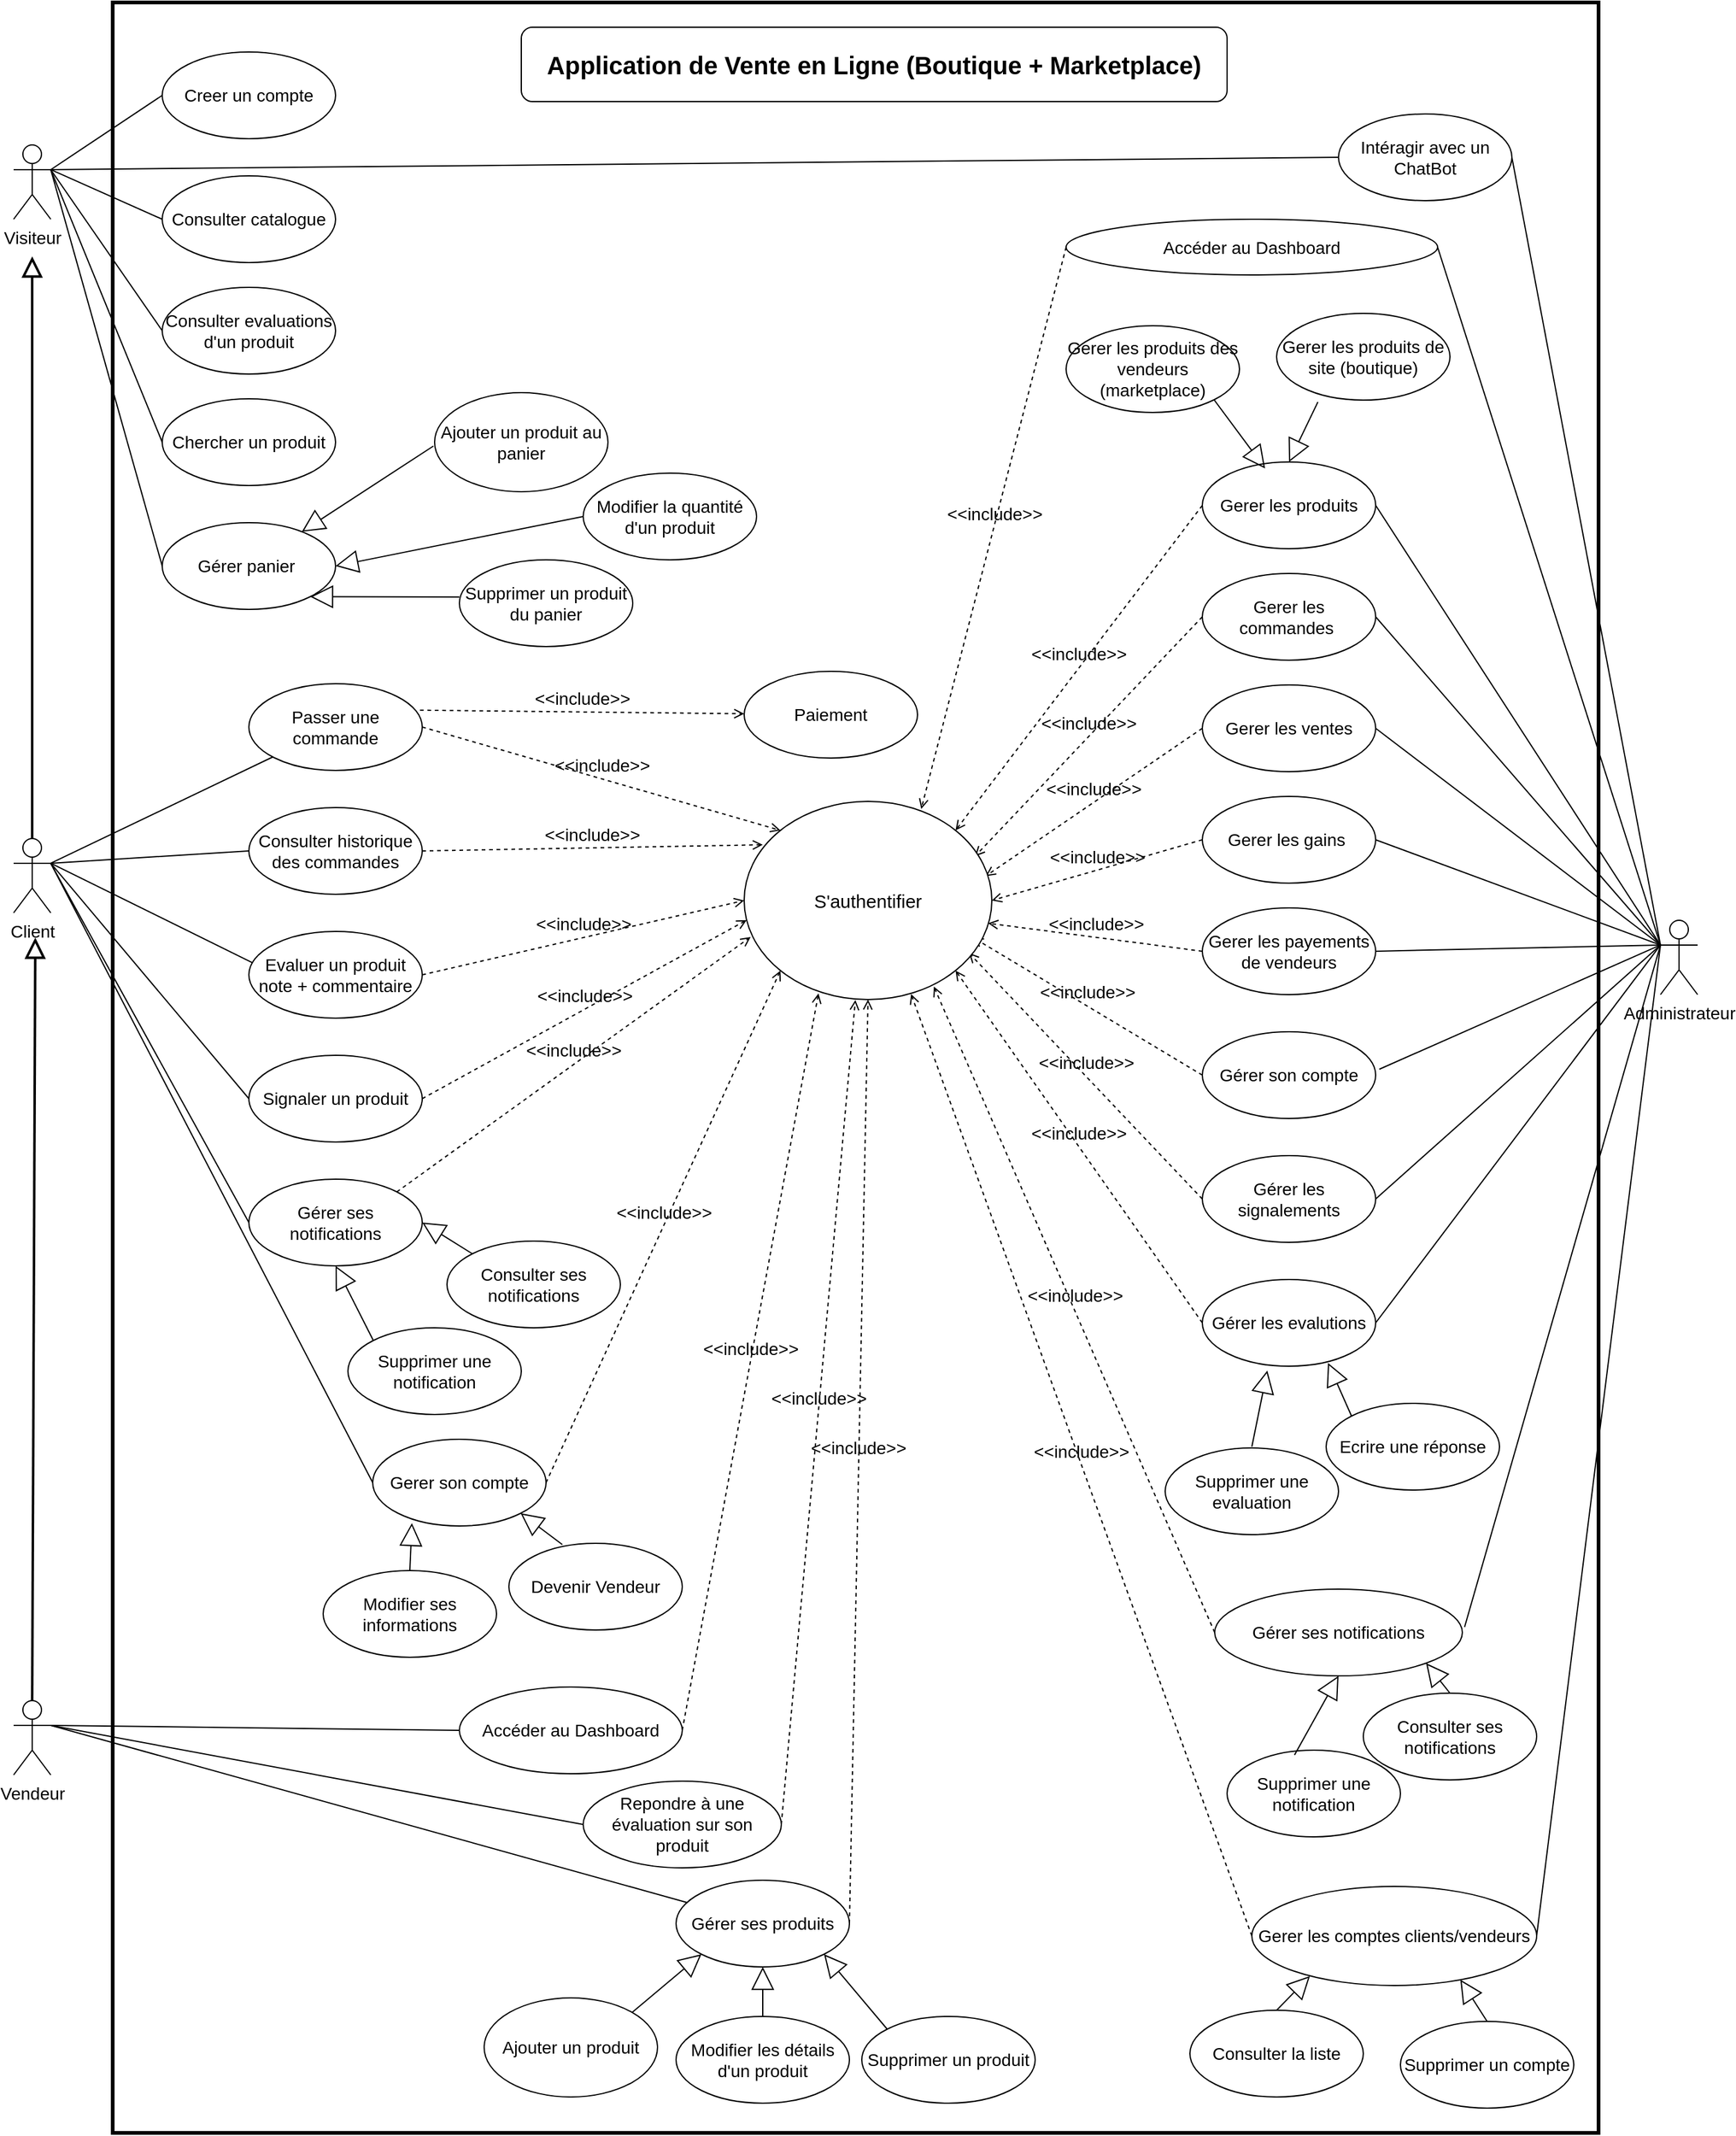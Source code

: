 <mxfile version="26.2.14">
  <diagram name="Page-1" id="cEFa6HPaq97Czlrdma2W">
    <mxGraphModel grid="1" page="1" gridSize="10" guides="1" tooltips="1" connect="1" arrows="1" fold="1" pageScale="1" pageWidth="850" pageHeight="1100" math="0" shadow="0">
      <root>
        <mxCell id="0" />
        <mxCell id="1" parent="0" />
        <mxCell id="rk_WzfvCiotsQVn1PedO-132" value="" style="rounded=0;whiteSpace=wrap;html=1;labelBackgroundColor=none;fillColor=none;strokeWidth=3;fontSize=14;" vertex="1" parent="1">
          <mxGeometry x="200" y="-2160" width="1200" height="1720" as="geometry" />
        </mxCell>
        <mxCell id="rk_WzfvCiotsQVn1PedO-1" value="Visiteur" style="shape=umlActor;verticalLabelPosition=bottom;verticalAlign=top;html=1;outlineConnect=0;fontSize=14;" vertex="1" parent="1">
          <mxGeometry x="120" y="-2045" width="30" height="60" as="geometry" />
        </mxCell>
        <mxCell id="rk_WzfvCiotsQVn1PedO-2" value="Client" style="shape=umlActor;verticalLabelPosition=bottom;verticalAlign=top;html=1;outlineConnect=0;fontSize=14;" vertex="1" parent="1">
          <mxGeometry x="120" y="-1485" width="30" height="60" as="geometry" />
        </mxCell>
        <mxCell id="rk_WzfvCiotsQVn1PedO-3" value="Consulter catalogue" style="ellipse;whiteSpace=wrap;html=1;fontSize=14;" vertex="1" parent="1">
          <mxGeometry x="240" y="-2020" width="140" height="70" as="geometry" />
        </mxCell>
        <mxCell id="rk_WzfvCiotsQVn1PedO-4" value="Administrateur" style="shape=umlActor;verticalLabelPosition=bottom;verticalAlign=top;html=1;outlineConnect=0;flipV=0;flipH=1;direction=east;fontSize=14;" vertex="1" parent="1">
          <mxGeometry x="1450" y="-1419" width="30" height="60" as="geometry" />
        </mxCell>
        <mxCell id="rk_WzfvCiotsQVn1PedO-5" value="Signaler un produit" style="ellipse;whiteSpace=wrap;html=1;fontSize=14;" vertex="1" parent="1">
          <mxGeometry x="310" y="-1310" width="140" height="70" as="geometry" />
        </mxCell>
        <mxCell id="rk_WzfvCiotsQVn1PedO-6" value="&lt;div&gt;Evaluer un produit&lt;/div&gt;&lt;div&gt;note + commentaire&lt;/div&gt;" style="ellipse;whiteSpace=wrap;html=1;fontSize=14;" vertex="1" parent="1">
          <mxGeometry x="310" y="-1410" width="140" height="70" as="geometry" />
        </mxCell>
        <mxCell id="rk_WzfvCiotsQVn1PedO-7" value="Chercher un produit" style="ellipse;whiteSpace=wrap;html=1;fontSize=14;" vertex="1" parent="1">
          <mxGeometry x="240" y="-1840" width="140" height="70" as="geometry" />
        </mxCell>
        <mxCell id="rk_WzfvCiotsQVn1PedO-8" value="Gérer panier&amp;nbsp;" style="ellipse;whiteSpace=wrap;html=1;fontSize=14;" vertex="1" parent="1">
          <mxGeometry x="240" y="-1740" width="140" height="70" as="geometry" />
        </mxCell>
        <mxCell id="rk_WzfvCiotsQVn1PedO-9" value="Gerer les produits" style="ellipse;whiteSpace=wrap;html=1;flipV=0;flipH=0;direction=east;fontSize=14;" vertex="1" parent="1">
          <mxGeometry x="1080" y="-1789" width="140" height="70" as="geometry" />
        </mxCell>
        <mxCell id="rk_WzfvCiotsQVn1PedO-10" value="Gerer son compte" style="ellipse;whiteSpace=wrap;html=1;fontSize=14;" vertex="1" parent="1">
          <mxGeometry x="410" y="-1000" width="140" height="70" as="geometry" />
        </mxCell>
        <mxCell id="rk_WzfvCiotsQVn1PedO-11" value="Gerer les commandes&amp;nbsp;" style="ellipse;whiteSpace=wrap;html=1;flipV=0;flipH=0;direction=east;fontSize=14;" vertex="1" parent="1">
          <mxGeometry x="1080" y="-1699" width="140" height="70" as="geometry" />
        </mxCell>
        <mxCell id="rk_WzfvCiotsQVn1PedO-12" value="Gérer ses produits" style="ellipse;whiteSpace=wrap;html=1;fontSize=14;" vertex="1" parent="1">
          <mxGeometry x="655" y="-644" width="140" height="70" as="geometry" />
        </mxCell>
        <mxCell id="rk_WzfvCiotsQVn1PedO-13" value="Passer une commande" style="ellipse;whiteSpace=wrap;html=1;fontSize=14;" vertex="1" parent="1">
          <mxGeometry x="310" y="-1610" width="140" height="70" as="geometry" />
        </mxCell>
        <mxCell id="rk_WzfvCiotsQVn1PedO-14" value="" style="endArrow=none;html=1;rounded=0;entryX=0;entryY=0.5;entryDx=0;entryDy=0;exitX=1;exitY=0.333;exitDx=0;exitDy=0;exitPerimeter=0;fontSize=14;" edge="1" parent="1" source="rk_WzfvCiotsQVn1PedO-1" target="rk_WzfvCiotsQVn1PedO-3">
          <mxGeometry width="50" height="50" relative="1" as="geometry">
            <mxPoint x="30" y="-2010" as="sourcePoint" />
            <mxPoint x="190" y="-1890" as="targetPoint" />
          </mxGeometry>
        </mxCell>
        <mxCell id="rk_WzfvCiotsQVn1PedO-15" value="Consulter historique des commandes" style="ellipse;whiteSpace=wrap;html=1;fontSize=14;" vertex="1" parent="1">
          <mxGeometry x="310" y="-1510" width="140" height="70" as="geometry" />
        </mxCell>
        <mxCell id="rk_WzfvCiotsQVn1PedO-16" value="Gérer ses notifications" style="ellipse;whiteSpace=wrap;html=1;fontSize=14;" vertex="1" parent="1">
          <mxGeometry x="310" y="-1210" width="140" height="70" as="geometry" />
        </mxCell>
        <mxCell id="rk_WzfvCiotsQVn1PedO-17" value="" style="endArrow=none;html=1;rounded=0;exitX=0;exitY=0.5;exitDx=0;exitDy=0;entryX=1;entryY=0.333;entryDx=0;entryDy=0;entryPerimeter=0;fontSize=14;" edge="1" parent="1" source="rk_WzfvCiotsQVn1PedO-5" target="rk_WzfvCiotsQVn1PedO-2">
          <mxGeometry width="50" height="50" relative="1" as="geometry">
            <mxPoint x="190" y="-1100" as="sourcePoint" />
            <mxPoint x="120" y="-1250" as="targetPoint" />
          </mxGeometry>
        </mxCell>
        <mxCell id="rk_WzfvCiotsQVn1PedO-19" value="" style="endArrow=none;html=1;rounded=0;entryX=0;entryY=0.5;entryDx=0;entryDy=0;exitX=1;exitY=0.333;exitDx=0;exitDy=0;exitPerimeter=0;fontSize=14;" edge="1" parent="1" source="rk_WzfvCiotsQVn1PedO-1" target="rk_WzfvCiotsQVn1PedO-7">
          <mxGeometry width="50" height="50" relative="1" as="geometry">
            <mxPoint x="50" y="-1950" as="sourcePoint" />
            <mxPoint x="190" y="-1710" as="targetPoint" />
          </mxGeometry>
        </mxCell>
        <mxCell id="rk_WzfvCiotsQVn1PedO-20" value="" style="endArrow=none;html=1;rounded=0;entryX=1;entryY=0.333;entryDx=0;entryDy=0;entryPerimeter=0;exitX=0.023;exitY=0.363;exitDx=0;exitDy=0;exitPerimeter=0;fontSize=14;" edge="1" parent="1" source="rk_WzfvCiotsQVn1PedO-6" target="rk_WzfvCiotsQVn1PedO-2">
          <mxGeometry width="50" height="50" relative="1" as="geometry">
            <mxPoint x="245" y="-1240" as="sourcePoint" />
            <mxPoint x="185.0" y="-1480" as="targetPoint" />
          </mxGeometry>
        </mxCell>
        <mxCell id="rk_WzfvCiotsQVn1PedO-21" value="&amp;lt;&amp;lt;include&amp;gt;&amp;gt;" style="html=1;verticalAlign=bottom;labelBackgroundColor=none;endArrow=open;endFill=0;dashed=1;rounded=0;entryX=0;entryY=1;entryDx=0;entryDy=0;fontSize=14;exitX=1;exitY=0.5;exitDx=0;exitDy=0;" edge="1" parent="1" source="rk_WzfvCiotsQVn1PedO-10" target="rk_WzfvCiotsQVn1PedO-66">
          <mxGeometry width="160" relative="1" as="geometry">
            <mxPoint x="665" y="-1260" as="sourcePoint" />
            <mxPoint x="1150" y="-1250" as="targetPoint" />
          </mxGeometry>
        </mxCell>
        <mxCell id="rk_WzfvCiotsQVn1PedO-22" value="&amp;lt;&amp;lt;include&amp;gt;&amp;gt;" style="html=1;verticalAlign=bottom;labelBackgroundColor=none;endArrow=open;endFill=0;dashed=1;rounded=0;exitX=1;exitY=0;exitDx=0;exitDy=0;entryX=0.026;entryY=0.684;entryDx=0;entryDy=0;entryPerimeter=0;fontSize=14;" edge="1" parent="1" source="rk_WzfvCiotsQVn1PedO-16" target="rk_WzfvCiotsQVn1PedO-66">
          <mxGeometry width="160" relative="1" as="geometry">
            <mxPoint x="440" y="-1340" as="sourcePoint" />
            <mxPoint x="890" y="-1330" as="targetPoint" />
          </mxGeometry>
        </mxCell>
        <mxCell id="rk_WzfvCiotsQVn1PedO-23" value="&amp;lt;&amp;lt;include&amp;gt;&amp;gt;" style="html=1;verticalAlign=bottom;labelBackgroundColor=none;endArrow=open;endFill=0;dashed=1;rounded=0;exitX=1;exitY=0.5;exitDx=0;exitDy=0;entryX=0.5;entryY=1;entryDx=0;entryDy=0;fontSize=14;" edge="1" parent="1" source="rk_WzfvCiotsQVn1PedO-12" target="rk_WzfvCiotsQVn1PedO-66">
          <mxGeometry width="160" relative="1" as="geometry">
            <mxPoint x="765" y="-560" as="sourcePoint" />
            <mxPoint x="855" y="-700" as="targetPoint" />
          </mxGeometry>
        </mxCell>
        <mxCell id="rk_WzfvCiotsQVn1PedO-24" value="" style="endArrow=none;html=1;rounded=0;exitX=1;exitY=0.333;exitDx=0;exitDy=0;exitPerimeter=0;fontSize=14;" edge="1" parent="1" source="rk_WzfvCiotsQVn1PedO-2" target="rk_WzfvCiotsQVn1PedO-13">
          <mxGeometry width="50" height="50" relative="1" as="geometry">
            <mxPoint x="60" y="-1480" as="sourcePoint" />
            <mxPoint x="170" y="-1600" as="targetPoint" />
          </mxGeometry>
        </mxCell>
        <mxCell id="rk_WzfvCiotsQVn1PedO-25" value="&amp;lt;&amp;lt;include&amp;gt;&amp;gt;" style="html=1;verticalAlign=bottom;labelBackgroundColor=none;endArrow=open;endFill=0;dashed=1;rounded=0;exitX=1;exitY=0.5;exitDx=0;exitDy=0;entryX=0;entryY=0;entryDx=0;entryDy=0;fontSize=14;" edge="1" parent="1" source="rk_WzfvCiotsQVn1PedO-13" target="rk_WzfvCiotsQVn1PedO-66">
          <mxGeometry width="160" relative="1" as="geometry">
            <mxPoint x="440" y="-1340" as="sourcePoint" />
            <mxPoint x="880" y="-1310" as="targetPoint" />
          </mxGeometry>
        </mxCell>
        <mxCell id="rk_WzfvCiotsQVn1PedO-26" value="&amp;lt;&amp;lt;include&amp;gt;&amp;gt;" style="html=1;verticalAlign=bottom;labelBackgroundColor=none;endArrow=open;endFill=0;dashed=1;rounded=0;exitX=1;exitY=0.5;exitDx=0;exitDy=0;entryX=0.075;entryY=0.219;entryDx=0;entryDy=0;entryPerimeter=0;fontSize=14;" edge="1" parent="1" source="rk_WzfvCiotsQVn1PedO-15" target="rk_WzfvCiotsQVn1PedO-66">
          <mxGeometry width="160" relative="1" as="geometry">
            <mxPoint x="440" y="-1340" as="sourcePoint" />
            <mxPoint x="870" y="-1310" as="targetPoint" />
          </mxGeometry>
        </mxCell>
        <mxCell id="rk_WzfvCiotsQVn1PedO-27" value="" style="endArrow=none;html=1;rounded=0;entryX=0;entryY=0.5;entryDx=0;entryDy=0;exitX=1;exitY=0.333;exitDx=0;exitDy=0;exitPerimeter=0;fontSize=14;" edge="1" parent="1" source="rk_WzfvCiotsQVn1PedO-2" target="rk_WzfvCiotsQVn1PedO-15">
          <mxGeometry width="50" height="50" relative="1" as="geometry">
            <mxPoint x="20" y="-1470" as="sourcePoint" />
            <mxPoint x="272" y="-1480" as="targetPoint" />
          </mxGeometry>
        </mxCell>
        <mxCell id="rk_WzfvCiotsQVn1PedO-28" style="edgeStyle=orthogonalEdgeStyle;rounded=0;orthogonalLoop=1;jettySize=auto;html=1;exitX=0.5;exitY=1;exitDx=0;exitDy=0;fontSize=14;" edge="1" parent="1" source="rk_WzfvCiotsQVn1PedO-5" target="rk_WzfvCiotsQVn1PedO-5">
          <mxGeometry relative="1" as="geometry" />
        </mxCell>
        <mxCell id="rk_WzfvCiotsQVn1PedO-29" value="" style="endArrow=none;html=1;rounded=0;exitX=1;exitY=0.333;exitDx=0;exitDy=0;exitPerimeter=0;fontSize=14;" edge="1" parent="1" source="rk_WzfvCiotsQVn1PedO-64" target="rk_WzfvCiotsQVn1PedO-12">
          <mxGeometry width="50" height="50" relative="1" as="geometry">
            <mxPoint x="375.0" y="-714" as="sourcePoint" />
            <mxPoint x="535" y="-824" as="targetPoint" />
          </mxGeometry>
        </mxCell>
        <mxCell id="rk_WzfvCiotsQVn1PedO-30" value="" style="endArrow=none;html=1;rounded=0;entryX=0;entryY=0.5;entryDx=0;entryDy=0;exitX=1;exitY=0.333;exitDx=0;exitDy=0;exitPerimeter=0;fontSize=14;" edge="1" parent="1" source="rk_WzfvCiotsQVn1PedO-2" target="rk_WzfvCiotsQVn1PedO-16">
          <mxGeometry width="50" height="50" relative="1" as="geometry">
            <mxPoint x="50" y="-1385" as="sourcePoint" />
            <mxPoint x="270" y="-1260" as="targetPoint" />
          </mxGeometry>
        </mxCell>
        <mxCell id="rk_WzfvCiotsQVn1PedO-31" value="" style="endArrow=none;html=1;rounded=0;entryX=0;entryY=0.5;entryDx=0;entryDy=0;fontSize=14;exitX=1;exitY=0.333;exitDx=0;exitDy=0;exitPerimeter=0;" edge="1" parent="1" source="rk_WzfvCiotsQVn1PedO-2" target="rk_WzfvCiotsQVn1PedO-10">
          <mxGeometry width="50" height="50" relative="1" as="geometry">
            <mxPoint x="50" y="-1470" as="sourcePoint" />
            <mxPoint x="330" y="-1265" as="targetPoint" />
          </mxGeometry>
        </mxCell>
        <mxCell id="rk_WzfvCiotsQVn1PedO-32" value="Supprimer un produit du panier" style="ellipse;whiteSpace=wrap;html=1;fontSize=14;" vertex="1" parent="1">
          <mxGeometry x="480" y="-1710" width="140" height="70" as="geometry" />
        </mxCell>
        <mxCell id="rk_WzfvCiotsQVn1PedO-33" value="Ajouter un produit au panier" style="ellipse;whiteSpace=wrap;html=1;fontSize=14;" vertex="1" parent="1">
          <mxGeometry x="460" y="-1845" width="140" height="80" as="geometry" />
        </mxCell>
        <mxCell id="rk_WzfvCiotsQVn1PedO-34" value="" style="endArrow=none;html=1;rounded=0;exitX=0;exitY=0.5;exitDx=0;exitDy=0;entryX=1;entryY=0.333;entryDx=0;entryDy=0;entryPerimeter=0;fontSize=14;" edge="1" parent="1" source="rk_WzfvCiotsQVn1PedO-8" target="rk_WzfvCiotsQVn1PedO-1">
          <mxGeometry width="50" height="50" relative="1" as="geometry">
            <mxPoint x="375" y="-1675" as="sourcePoint" />
            <mxPoint x="50" y="-1950" as="targetPoint" />
          </mxGeometry>
        </mxCell>
        <mxCell id="rk_WzfvCiotsQVn1PedO-35" value="" style="endArrow=block;endSize=16;endFill=0;html=1;rounded=0;exitX=-0.007;exitY=0.539;exitDx=0;exitDy=0;exitPerimeter=0;fontSize=14;" edge="1" parent="1" source="rk_WzfvCiotsQVn1PedO-33" target="rk_WzfvCiotsQVn1PedO-8">
          <mxGeometry width="160" relative="1" as="geometry">
            <mxPoint x="440" y="-1840" as="sourcePoint" />
            <mxPoint x="600" y="-1840" as="targetPoint" />
          </mxGeometry>
        </mxCell>
        <mxCell id="rk_WzfvCiotsQVn1PedO-36" value="" style="endArrow=block;endSize=16;endFill=0;html=1;rounded=0;exitX=0;exitY=0.429;exitDx=0;exitDy=0;exitPerimeter=0;entryX=1;entryY=1;entryDx=0;entryDy=0;fontSize=14;" edge="1" parent="1" source="rk_WzfvCiotsQVn1PedO-32" target="rk_WzfvCiotsQVn1PedO-8">
          <mxGeometry width="160" relative="1" as="geometry">
            <mxPoint x="540" y="-1801.5" as="sourcePoint" />
            <mxPoint x="395" y="-1768.5" as="targetPoint" />
          </mxGeometry>
        </mxCell>
        <mxCell id="rk_WzfvCiotsQVn1PedO-37" value="" style="edgeStyle=none;html=1;endSize=12;endArrow=block;endFill=0;rounded=0;exitX=0.5;exitY=0;exitDx=0;exitDy=0;exitPerimeter=0;strokeWidth=2;fontSize=14;" edge="1" parent="1" source="rk_WzfvCiotsQVn1PedO-2">
          <mxGeometry width="160" relative="1" as="geometry">
            <mxPoint x="100" y="-1395" as="sourcePoint" />
            <mxPoint x="135" y="-1955" as="targetPoint" />
          </mxGeometry>
        </mxCell>
        <mxCell id="rk_WzfvCiotsQVn1PedO-38" value="" style="endArrow=none;html=1;rounded=0;entryX=1;entryY=0.5;entryDx=0;entryDy=0;exitX=1;exitY=0.333;exitDx=0;exitDy=0;exitPerimeter=0;fontSize=14;" edge="1" parent="1" source="rk_WzfvCiotsQVn1PedO-4" target="rk_WzfvCiotsQVn1PedO-11">
          <mxGeometry width="50" height="50" relative="1" as="geometry">
            <mxPoint x="560" y="-2090" as="sourcePoint" />
            <mxPoint x="830" y="-1795" as="targetPoint" />
          </mxGeometry>
        </mxCell>
        <mxCell id="rk_WzfvCiotsQVn1PedO-39" value="Gerer les produits de&lt;div&gt;site (boutique)&lt;/div&gt;" style="ellipse;whiteSpace=wrap;html=1;flipV=0;flipH=0;direction=east;fontSize=14;" vertex="1" parent="1">
          <mxGeometry x="1140" y="-1909" width="140" height="70" as="geometry" />
        </mxCell>
        <mxCell id="rk_WzfvCiotsQVn1PedO-40" value="" style="endArrow=block;endSize=16;endFill=0;html=1;rounded=0;exitX=0;exitY=0.5;exitDx=0;exitDy=0;entryX=1;entryY=0.5;entryDx=0;entryDy=0;fontSize=14;" edge="1" parent="1" source="rk_WzfvCiotsQVn1PedO-47" target="rk_WzfvCiotsQVn1PedO-8">
          <mxGeometry width="160" relative="1" as="geometry">
            <mxPoint x="549" y="-1827" as="sourcePoint" />
            <mxPoint x="403" y="-1791" as="targetPoint" />
          </mxGeometry>
        </mxCell>
        <mxCell id="rk_WzfvCiotsQVn1PedO-41" value="Gerer les produits des vendeurs (marketplace)" style="ellipse;whiteSpace=wrap;html=1;flipV=0;flipH=0;direction=east;fontSize=14;" vertex="1" parent="1">
          <mxGeometry x="970" y="-1899" width="140" height="70" as="geometry" />
        </mxCell>
        <mxCell id="rk_WzfvCiotsQVn1PedO-42" value="" style="endArrow=block;endSize=16;endFill=0;html=1;rounded=0;exitX=0.238;exitY=1.022;exitDx=0;exitDy=0;entryX=0.5;entryY=0;entryDx=0;entryDy=0;exitPerimeter=0;fontSize=14;" edge="1" parent="1" source="rk_WzfvCiotsQVn1PedO-39" target="rk_WzfvCiotsQVn1PedO-9">
          <mxGeometry width="160" relative="1" as="geometry">
            <mxPoint x="1095" y="-1779" as="sourcePoint" />
            <mxPoint x="950" y="-1746" as="targetPoint" />
            <Array as="points" />
          </mxGeometry>
        </mxCell>
        <mxCell id="rk_WzfvCiotsQVn1PedO-43" value="" style="endArrow=block;endSize=16;endFill=0;html=1;rounded=0;entryX=0.362;entryY=0.075;entryDx=0;entryDy=0;exitX=1;exitY=1;exitDx=0;exitDy=0;entryPerimeter=0;fontSize=14;" edge="1" parent="1" source="rk_WzfvCiotsQVn1PedO-41" target="rk_WzfvCiotsQVn1PedO-9">
          <mxGeometry width="160" relative="1" as="geometry">
            <mxPoint x="1160" y="-1689" as="sourcePoint" />
            <mxPoint x="963.28" y="-1714" as="targetPoint" />
          </mxGeometry>
        </mxCell>
        <mxCell id="rk_WzfvCiotsQVn1PedO-44" value="" style="endArrow=none;html=1;rounded=0;entryX=1;entryY=0.5;entryDx=0;entryDy=0;exitX=1;exitY=0.333;exitDx=0;exitDy=0;exitPerimeter=0;fontSize=14;" edge="1" parent="1" source="rk_WzfvCiotsQVn1PedO-4" target="rk_WzfvCiotsQVn1PedO-9">
          <mxGeometry width="50" height="50" relative="1" as="geometry">
            <mxPoint x="760" y="-1750.06" as="sourcePoint" />
            <mxPoint x="940" y="-1905.06" as="targetPoint" />
          </mxGeometry>
        </mxCell>
        <mxCell id="rk_WzfvCiotsQVn1PedO-45" value="Gerer les comptes clients/vendeurs" style="ellipse;whiteSpace=wrap;html=1;flipV=0;flipH=0;direction=east;fontSize=14;" vertex="1" parent="1">
          <mxGeometry x="1120" y="-639" width="230" height="80" as="geometry" />
        </mxCell>
        <mxCell id="rk_WzfvCiotsQVn1PedO-46" value="" style="endArrow=none;html=1;rounded=0;entryX=1;entryY=0.5;entryDx=0;entryDy=0;exitX=1;exitY=0.333;exitDx=0;exitDy=0;exitPerimeter=0;fontSize=14;" edge="1" parent="1" source="rk_WzfvCiotsQVn1PedO-4" target="rk_WzfvCiotsQVn1PedO-45">
          <mxGeometry width="50" height="50" relative="1" as="geometry">
            <mxPoint x="610" y="-1770" as="sourcePoint" />
            <mxPoint x="800" y="-1800" as="targetPoint" />
          </mxGeometry>
        </mxCell>
        <mxCell id="rk_WzfvCiotsQVn1PedO-47" value="Modifier la quantité d&#39;un produit" style="ellipse;whiteSpace=wrap;html=1;fontSize=14;" vertex="1" parent="1">
          <mxGeometry x="580" y="-1780" width="140" height="70" as="geometry" />
        </mxCell>
        <mxCell id="rk_WzfvCiotsQVn1PedO-48" value="Gerer les gains&amp;nbsp;" style="ellipse;whiteSpace=wrap;html=1;flipV=0;flipH=0;direction=east;fontSize=14;" vertex="1" parent="1">
          <mxGeometry x="1080" y="-1519" width="140" height="70" as="geometry" />
        </mxCell>
        <mxCell id="rk_WzfvCiotsQVn1PedO-49" value="" style="endArrow=none;html=1;rounded=0;entryX=1;entryY=0.5;entryDx=0;entryDy=0;exitX=1;exitY=0.333;exitDx=0;exitDy=0;exitPerimeter=0;fontSize=14;" edge="1" parent="1" source="rk_WzfvCiotsQVn1PedO-4" target="rk_WzfvCiotsQVn1PedO-48">
          <mxGeometry width="50" height="50" relative="1" as="geometry">
            <mxPoint x="610" y="-1770" as="sourcePoint" />
            <mxPoint x="800" y="-1575" as="targetPoint" />
          </mxGeometry>
        </mxCell>
        <mxCell id="rk_WzfvCiotsQVn1PedO-50" value="Gerer les ventes" style="ellipse;whiteSpace=wrap;html=1;flipV=0;flipH=0;direction=east;fontSize=14;" vertex="1" parent="1">
          <mxGeometry x="1080" y="-1609" width="140" height="70" as="geometry" />
        </mxCell>
        <mxCell id="rk_WzfvCiotsQVn1PedO-51" value="" style="endArrow=none;html=1;rounded=0;entryX=1;entryY=0.5;entryDx=0;entryDy=0;exitX=1;exitY=0.333;exitDx=0;exitDy=0;exitPerimeter=0;fontSize=14;" edge="1" parent="1" source="rk_WzfvCiotsQVn1PedO-4" target="rk_WzfvCiotsQVn1PedO-50">
          <mxGeometry width="50" height="50" relative="1" as="geometry">
            <mxPoint x="991.818" y="-1753.182" as="sourcePoint" />
            <mxPoint x="1271.818" y="-1338.182" as="targetPoint" />
          </mxGeometry>
        </mxCell>
        <mxCell id="rk_WzfvCiotsQVn1PedO-52" value="Gerer les payements de vendeurs" style="ellipse;whiteSpace=wrap;html=1;flipV=0;flipH=0;direction=east;fontSize=14;" vertex="1" parent="1">
          <mxGeometry x="1080" y="-1429" width="140" height="70" as="geometry" />
        </mxCell>
        <mxCell id="rk_WzfvCiotsQVn1PedO-53" value="" style="endArrow=none;html=1;rounded=0;entryX=1;entryY=0.5;entryDx=0;entryDy=0;exitX=1;exitY=0.333;exitDx=0;exitDy=0;exitPerimeter=0;fontSize=14;" edge="1" parent="1" source="rk_WzfvCiotsQVn1PedO-4" target="rk_WzfvCiotsQVn1PedO-52">
          <mxGeometry width="50" height="50" relative="1" as="geometry">
            <mxPoint x="610" y="-1770" as="sourcePoint" />
            <mxPoint x="890" y="-1355" as="targetPoint" />
          </mxGeometry>
        </mxCell>
        <mxCell id="rk_WzfvCiotsQVn1PedO-54" value="&amp;lt;&amp;lt;include&amp;gt;&amp;gt;" style="html=1;verticalAlign=bottom;labelBackgroundColor=none;endArrow=open;endFill=0;dashed=1;rounded=0;exitX=0.987;exitY=0.305;exitDx=0;exitDy=0;exitPerimeter=0;fontSize=14;" edge="1" parent="1" source="rk_WzfvCiotsQVn1PedO-13" target="rk_WzfvCiotsQVn1PedO-55">
          <mxGeometry width="160" relative="1" as="geometry">
            <mxPoint x="460" y="-1590" as="sourcePoint" />
            <mxPoint x="770" y="-1540" as="targetPoint" />
          </mxGeometry>
        </mxCell>
        <mxCell id="rk_WzfvCiotsQVn1PedO-55" value="Paiement" style="ellipse;whiteSpace=wrap;html=1;fontSize=14;" vertex="1" parent="1">
          <mxGeometry x="710" y="-1620" width="140" height="70" as="geometry" />
        </mxCell>
        <mxCell id="rk_WzfvCiotsQVn1PedO-56" value="&amp;lt;&amp;lt;include&amp;gt;&amp;gt;" style="html=1;verticalAlign=bottom;labelBackgroundColor=none;endArrow=open;endFill=0;dashed=1;rounded=0;entryX=0.932;entryY=0.277;entryDx=0;entryDy=0;exitX=0;exitY=0.5;exitDx=0;exitDy=0;entryPerimeter=0;fontSize=14;" edge="1" parent="1" source="rk_WzfvCiotsQVn1PedO-11" target="rk_WzfvCiotsQVn1PedO-66">
          <mxGeometry width="160" relative="1" as="geometry">
            <mxPoint x="1555" y="-1905" as="sourcePoint" />
            <mxPoint x="1715" y="-1667" as="targetPoint" />
          </mxGeometry>
        </mxCell>
        <mxCell id="rk_WzfvCiotsQVn1PedO-57" value="&amp;lt;&amp;lt;include&amp;gt;&amp;gt;" style="html=1;verticalAlign=bottom;labelBackgroundColor=none;endArrow=open;endFill=0;dashed=1;rounded=0;entryX=1;entryY=0;entryDx=0;entryDy=0;exitX=0;exitY=0.5;exitDx=0;exitDy=0;fontSize=14;" edge="1" parent="1" source="rk_WzfvCiotsQVn1PedO-9" target="rk_WzfvCiotsQVn1PedO-66">
          <mxGeometry width="160" relative="1" as="geometry">
            <mxPoint x="1057.68" y="-1823.56" as="sourcePoint" />
            <mxPoint x="1734.995" y="-1691.492" as="targetPoint" />
          </mxGeometry>
        </mxCell>
        <mxCell id="rk_WzfvCiotsQVn1PedO-58" value="&amp;lt;&amp;lt;include&amp;gt;&amp;gt;" style="html=1;verticalAlign=bottom;labelBackgroundColor=none;endArrow=open;endFill=0;dashed=1;rounded=0;entryX=0.674;entryY=0.972;entryDx=0;entryDy=0;exitX=0;exitY=0.5;exitDx=0;exitDy=0;entryPerimeter=0;fontSize=14;" edge="1" parent="1" source="rk_WzfvCiotsQVn1PedO-45" target="rk_WzfvCiotsQVn1PedO-66">
          <mxGeometry width="160" relative="1" as="geometry">
            <mxPoint x="1216.4" y="-1928.2" as="sourcePoint" />
            <mxPoint x="1775.34" y="-1631.58" as="targetPoint" />
          </mxGeometry>
        </mxCell>
        <mxCell id="rk_WzfvCiotsQVn1PedO-60" value="&amp;lt;&amp;lt;include&amp;gt;&amp;gt;" style="html=1;verticalAlign=bottom;labelBackgroundColor=none;endArrow=open;endFill=0;dashed=1;rounded=0;exitX=0;exitY=0.5;exitDx=0;exitDy=0;entryX=0.975;entryY=0.377;entryDx=0;entryDy=0;entryPerimeter=0;fontSize=14;" edge="1" parent="1" source="rk_WzfvCiotsQVn1PedO-50" target="rk_WzfvCiotsQVn1PedO-66">
          <mxGeometry width="160" relative="1" as="geometry">
            <mxPoint x="1373.24" y="-1590.72" as="sourcePoint" />
            <mxPoint x="1719.9" y="-1654.96" as="targetPoint" />
          </mxGeometry>
        </mxCell>
        <mxCell id="rk_WzfvCiotsQVn1PedO-62" value="" style="endArrow=none;html=1;rounded=0;entryX=0;entryY=0.5;entryDx=0;entryDy=0;exitX=1;exitY=0.333;exitDx=0;exitDy=0;exitPerimeter=0;fontSize=14;" edge="1" parent="1" source="rk_WzfvCiotsQVn1PedO-1" target="rk_WzfvCiotsQVn1PedO-63">
          <mxGeometry width="50" height="50" relative="1" as="geometry">
            <mxPoint x="50" y="-1910" as="sourcePoint" />
            <mxPoint x="190" y="-1990" as="targetPoint" />
          </mxGeometry>
        </mxCell>
        <mxCell id="rk_WzfvCiotsQVn1PedO-63" value="Creer un compte" style="ellipse;whiteSpace=wrap;html=1;fontSize=14;" vertex="1" parent="1">
          <mxGeometry x="240" y="-2120" width="140" height="70" as="geometry" />
        </mxCell>
        <mxCell id="rk_WzfvCiotsQVn1PedO-64" value="Vendeur" style="shape=umlActor;verticalLabelPosition=bottom;verticalAlign=top;html=1;outlineConnect=0;fontSize=14;" vertex="1" parent="1">
          <mxGeometry x="120" y="-789" width="30" height="60" as="geometry" />
        </mxCell>
        <mxCell id="rk_WzfvCiotsQVn1PedO-65" value="" style="edgeStyle=none;html=1;endSize=12;endArrow=block;endFill=0;rounded=0;exitX=0.5;exitY=0;exitDx=0;exitDy=0;exitPerimeter=0;strokeWidth=2;fontSize=14;" edge="1" parent="1" source="rk_WzfvCiotsQVn1PedO-64">
          <mxGeometry width="160" relative="1" as="geometry">
            <mxPoint x="132.5" y="-625" as="sourcePoint" />
            <mxPoint x="137.5" y="-1405" as="targetPoint" />
          </mxGeometry>
        </mxCell>
        <mxCell id="rk_WzfvCiotsQVn1PedO-67" value="Supprimer une notification" style="ellipse;whiteSpace=wrap;html=1;fontSize=14;" vertex="1" parent="1">
          <mxGeometry x="390" y="-1090" width="140" height="70" as="geometry" />
        </mxCell>
        <mxCell id="rk_WzfvCiotsQVn1PedO-68" value="" style="endArrow=block;endSize=16;endFill=0;html=1;rounded=0;exitX=0;exitY=0;exitDx=0;exitDy=0;entryX=0.5;entryY=1;entryDx=0;entryDy=0;fontSize=14;" edge="1" parent="1" source="rk_WzfvCiotsQVn1PedO-67" target="rk_WzfvCiotsQVn1PedO-16">
          <mxGeometry width="160" relative="1" as="geometry">
            <mxPoint x="890" y="-1004.5" as="sourcePoint" />
            <mxPoint x="710" y="-964" as="targetPoint" />
          </mxGeometry>
        </mxCell>
        <mxCell id="rk_WzfvCiotsQVn1PedO-69" value="" style="endArrow=block;endSize=16;endFill=0;html=1;rounded=0;exitX=0;exitY=0;exitDx=0;exitDy=0;entryX=1;entryY=0.5;entryDx=0;entryDy=0;fontSize=14;" edge="1" parent="1" source="rk_WzfvCiotsQVn1PedO-70" target="rk_WzfvCiotsQVn1PedO-16">
          <mxGeometry width="160" relative="1" as="geometry">
            <mxPoint x="899" y="-1030" as="sourcePoint" />
            <mxPoint x="730" y="-988" as="targetPoint" />
          </mxGeometry>
        </mxCell>
        <mxCell id="rk_WzfvCiotsQVn1PedO-70" value="Consulter ses notifications" style="ellipse;whiteSpace=wrap;html=1;fontSize=14;" vertex="1" parent="1">
          <mxGeometry x="470" y="-1160" width="140" height="70" as="geometry" />
        </mxCell>
        <mxCell id="rk_WzfvCiotsQVn1PedO-71" value="&amp;lt;&amp;lt;include&amp;gt;&amp;gt;" style="html=1;verticalAlign=bottom;labelBackgroundColor=none;endArrow=open;endFill=0;dashed=1;rounded=0;exitX=1;exitY=0.5;exitDx=0;exitDy=0;entryX=0;entryY=0.5;entryDx=0;entryDy=0;fontSize=14;" edge="1" parent="1" source="rk_WzfvCiotsQVn1PedO-6" target="rk_WzfvCiotsQVn1PedO-66">
          <mxGeometry width="160" relative="1" as="geometry">
            <mxPoint x="460" y="-1465" as="sourcePoint" />
            <mxPoint x="940" y="-1435" as="targetPoint" />
          </mxGeometry>
        </mxCell>
        <mxCell id="rk_WzfvCiotsQVn1PedO-72" value="&amp;lt;&amp;lt;include&amp;gt;&amp;gt;" style="html=1;verticalAlign=bottom;labelBackgroundColor=none;endArrow=open;endFill=0;dashed=1;rounded=0;exitX=1;exitY=0.5;exitDx=0;exitDy=0;entryX=0.01;entryY=0.599;entryDx=0;entryDy=0;entryPerimeter=0;fontSize=14;" edge="1" parent="1" source="rk_WzfvCiotsQVn1PedO-5" target="rk_WzfvCiotsQVn1PedO-66">
          <mxGeometry width="160" relative="1" as="geometry">
            <mxPoint x="460" y="-1365" as="sourcePoint" />
            <mxPoint x="940" y="-1435" as="targetPoint" />
          </mxGeometry>
        </mxCell>
        <mxCell id="rk_WzfvCiotsQVn1PedO-73" value="Devenir Vendeur" style="ellipse;whiteSpace=wrap;html=1;fontSize=14;" vertex="1" parent="1">
          <mxGeometry x="520" y="-916" width="140" height="70" as="geometry" />
        </mxCell>
        <mxCell id="rk_WzfvCiotsQVn1PedO-74" value="Modifier ses informations" style="ellipse;whiteSpace=wrap;html=1;fontSize=14;" vertex="1" parent="1">
          <mxGeometry x="370" y="-894" width="140" height="70" as="geometry" />
        </mxCell>
        <mxCell id="rk_WzfvCiotsQVn1PedO-75" value="" style="endArrow=block;endSize=16;endFill=0;html=1;rounded=0;exitX=0.308;exitY=0.014;exitDx=0;exitDy=0;entryX=1;entryY=1;entryDx=0;entryDy=0;exitPerimeter=0;fontSize=14;" edge="1" parent="1" source="rk_WzfvCiotsQVn1PedO-73" target="rk_WzfvCiotsQVn1PedO-10">
          <mxGeometry width="160" relative="1" as="geometry">
            <mxPoint x="610" y="-920" as="sourcePoint" />
            <mxPoint x="510" y="-890" as="targetPoint" />
          </mxGeometry>
        </mxCell>
        <mxCell id="rk_WzfvCiotsQVn1PedO-76" value="" style="endArrow=block;endSize=16;endFill=0;html=1;rounded=0;entryX=0.226;entryY=0.967;entryDx=0;entryDy=0;exitX=0.5;exitY=0;exitDx=0;exitDy=0;entryPerimeter=0;fontSize=14;" edge="1" parent="1" source="rk_WzfvCiotsQVn1PedO-74" target="rk_WzfvCiotsQVn1PedO-10">
          <mxGeometry width="160" relative="1" as="geometry">
            <mxPoint x="520" y="-870" as="sourcePoint" />
            <mxPoint x="580" y="-945" as="targetPoint" />
          </mxGeometry>
        </mxCell>
        <mxCell id="rk_WzfvCiotsQVn1PedO-78" value="Supprimer un produit" style="ellipse;whiteSpace=wrap;html=1;fontSize=14;" vertex="1" parent="1">
          <mxGeometry x="805" y="-534" width="140" height="70" as="geometry" />
        </mxCell>
        <mxCell id="rk_WzfvCiotsQVn1PedO-79" value="Ajouter un produit" style="ellipse;whiteSpace=wrap;html=1;fontSize=14;" vertex="1" parent="1">
          <mxGeometry x="500" y="-549" width="140" height="80" as="geometry" />
        </mxCell>
        <mxCell id="rk_WzfvCiotsQVn1PedO-80" value="" style="endArrow=block;endSize=16;endFill=0;html=1;rounded=0;exitX=1;exitY=0;exitDx=0;exitDy=0;entryX=0;entryY=1;entryDx=0;entryDy=0;fontSize=14;" edge="1" parent="1" source="rk_WzfvCiotsQVn1PedO-79" target="rk_WzfvCiotsQVn1PedO-12">
          <mxGeometry width="160" relative="1" as="geometry">
            <mxPoint x="775" y="-354" as="sourcePoint" />
            <mxPoint x="690" y="-326" as="targetPoint" />
          </mxGeometry>
        </mxCell>
        <mxCell id="rk_WzfvCiotsQVn1PedO-81" value="" style="endArrow=block;endSize=16;endFill=0;html=1;rounded=0;exitX=0;exitY=0;exitDx=0;exitDy=0;entryX=1;entryY=1;entryDx=0;entryDy=0;fontSize=14;" edge="1" parent="1" source="rk_WzfvCiotsQVn1PedO-78" target="rk_WzfvCiotsQVn1PedO-12">
          <mxGeometry width="160" relative="1" as="geometry">
            <mxPoint x="875" y="-315.5" as="sourcePoint" />
            <mxPoint x="695" y="-275" as="targetPoint" />
          </mxGeometry>
        </mxCell>
        <mxCell id="rk_WzfvCiotsQVn1PedO-82" value="" style="endArrow=block;endSize=16;endFill=0;html=1;rounded=0;exitX=0.5;exitY=0;exitDx=0;exitDy=0;entryX=0.5;entryY=1;entryDx=0;entryDy=0;fontSize=14;" edge="1" parent="1" source="rk_WzfvCiotsQVn1PedO-83" target="rk_WzfvCiotsQVn1PedO-12">
          <mxGeometry width="160" relative="1" as="geometry">
            <mxPoint x="884" y="-341" as="sourcePoint" />
            <mxPoint x="715" y="-299" as="targetPoint" />
          </mxGeometry>
        </mxCell>
        <mxCell id="rk_WzfvCiotsQVn1PedO-83" value="Modifier les détails d&#39;un produit" style="ellipse;whiteSpace=wrap;html=1;fontSize=14;" vertex="1" parent="1">
          <mxGeometry x="655" y="-534" width="140" height="70" as="geometry" />
        </mxCell>
        <mxCell id="rk_WzfvCiotsQVn1PedO-88" value="" style="endArrow=none;html=1;rounded=0;entryX=1.021;entryY=0.432;entryDx=0;entryDy=0;exitX=1;exitY=0.333;exitDx=0;exitDy=0;exitPerimeter=0;entryPerimeter=0;fontSize=14;" edge="1" parent="1" source="rk_WzfvCiotsQVn1PedO-4" target="rk_WzfvCiotsQVn1PedO-89">
          <mxGeometry width="50" height="50" relative="1" as="geometry">
            <mxPoint x="620" y="-1870" as="sourcePoint" />
            <mxPoint x="950.0" y="-1430" as="targetPoint" />
          </mxGeometry>
        </mxCell>
        <mxCell id="rk_WzfvCiotsQVn1PedO-89" value="Gérer son compte" style="ellipse;whiteSpace=wrap;html=1;flipV=0;flipH=0;direction=east;fontSize=14;" vertex="1" parent="1">
          <mxGeometry x="1080" y="-1329" width="140" height="70" as="geometry" />
        </mxCell>
        <mxCell id="rk_WzfvCiotsQVn1PedO-90" value="&amp;lt;&amp;lt;include&amp;gt;&amp;gt;" style="html=1;verticalAlign=bottom;labelBackgroundColor=none;endArrow=open;endFill=0;dashed=1;rounded=0;exitX=0;exitY=0.5;exitDx=0;exitDy=0;fontSize=14;" edge="1" parent="1" source="rk_WzfvCiotsQVn1PedO-89">
          <mxGeometry width="160" relative="1" as="geometry">
            <mxPoint x="1362.28" y="-1600.06" as="sourcePoint" />
            <mxPoint x="895" y="-1405" as="targetPoint" />
          </mxGeometry>
        </mxCell>
        <mxCell id="rk_WzfvCiotsQVn1PedO-91" value="Supprimer un compte" style="ellipse;whiteSpace=wrap;html=1;flipV=0;flipH=0;direction=east;fontSize=14;" vertex="1" parent="1">
          <mxGeometry x="1240" y="-530" width="140" height="70" as="geometry" />
        </mxCell>
        <mxCell id="rk_WzfvCiotsQVn1PedO-94" value="" style="endArrow=block;endSize=16;endFill=0;html=1;rounded=0;exitX=0.5;exitY=0;exitDx=0;exitDy=0;entryX=0.732;entryY=0.941;entryDx=0;entryDy=0;fontSize=14;entryPerimeter=0;" edge="1" parent="1" source="rk_WzfvCiotsQVn1PedO-91" target="rk_WzfvCiotsQVn1PedO-45">
          <mxGeometry width="160" relative="1" as="geometry">
            <mxPoint x="1415" y="-105.5" as="sourcePoint" />
            <mxPoint x="1340" y="-374" as="targetPoint" />
          </mxGeometry>
        </mxCell>
        <mxCell id="rk_WzfvCiotsQVn1PedO-95" value="" style="endArrow=block;endSize=16;endFill=0;html=1;rounded=0;exitX=0.5;exitY=0;exitDx=0;exitDy=0;entryX=0.204;entryY=0.904;entryDx=0;entryDy=0;fontSize=14;entryPerimeter=0;" edge="1" parent="1" source="rk_WzfvCiotsQVn1PedO-96" target="rk_WzfvCiotsQVn1PedO-45">
          <mxGeometry width="160" relative="1" as="geometry">
            <mxPoint x="1424" y="-131" as="sourcePoint" />
            <mxPoint x="1290" y="-364" as="targetPoint" />
          </mxGeometry>
        </mxCell>
        <mxCell id="rk_WzfvCiotsQVn1PedO-96" value="Consulter la liste" style="ellipse;whiteSpace=wrap;html=1;flipV=0;flipH=0;direction=east;fontSize=14;" vertex="1" parent="1">
          <mxGeometry x="1070" y="-539" width="140" height="70" as="geometry" />
        </mxCell>
        <mxCell id="rk_WzfvCiotsQVn1PedO-97" value="Repondre à une évaluation sur son produit" style="ellipse;whiteSpace=wrap;html=1;fontSize=14;" vertex="1" parent="1">
          <mxGeometry x="580" y="-724" width="160" height="70" as="geometry" />
        </mxCell>
        <mxCell id="rk_WzfvCiotsQVn1PedO-98" value="" style="endArrow=none;html=1;rounded=0;exitX=1;exitY=0.333;exitDx=0;exitDy=0;exitPerimeter=0;entryX=0;entryY=0.5;entryDx=0;entryDy=0;fontSize=14;" edge="1" parent="1" source="rk_WzfvCiotsQVn1PedO-64" target="rk_WzfvCiotsQVn1PedO-97">
          <mxGeometry width="50" height="50" relative="1" as="geometry">
            <mxPoint x="60" y="-764" as="sourcePoint" />
            <mxPoint x="390" y="-804" as="targetPoint" />
          </mxGeometry>
        </mxCell>
        <mxCell id="rk_WzfvCiotsQVn1PedO-99" value="&amp;lt;&amp;lt;include&amp;gt;&amp;gt;" style="html=1;verticalAlign=bottom;labelBackgroundColor=none;endArrow=open;endFill=0;dashed=1;rounded=0;exitX=1;exitY=0.5;exitDx=0;exitDy=0;entryX=0.449;entryY=1.002;entryDx=0;entryDy=0;entryPerimeter=0;fontSize=14;" edge="1" parent="1" source="rk_WzfvCiotsQVn1PedO-97" target="rk_WzfvCiotsQVn1PedO-66">
          <mxGeometry width="160" relative="1" as="geometry">
            <mxPoint x="560" y="-685" as="sourcePoint" />
            <mxPoint x="895" y="-745" as="targetPoint" />
          </mxGeometry>
        </mxCell>
        <mxCell id="rk_WzfvCiotsQVn1PedO-100" value="Consulter evaluations d&#39;un produit" style="ellipse;whiteSpace=wrap;html=1;fontSize=14;" vertex="1" parent="1">
          <mxGeometry x="240" y="-1930" width="140" height="70" as="geometry" />
        </mxCell>
        <mxCell id="rk_WzfvCiotsQVn1PedO-101" value="" style="endArrow=none;html=1;rounded=0;entryX=0;entryY=0.5;entryDx=0;entryDy=0;exitX=1;exitY=0.333;exitDx=0;exitDy=0;exitPerimeter=0;fontSize=14;" edge="1" parent="1" source="rk_WzfvCiotsQVn1PedO-1" target="rk_WzfvCiotsQVn1PedO-100">
          <mxGeometry width="50" height="50" relative="1" as="geometry">
            <mxPoint x="50" y="-1910" as="sourcePoint" />
            <mxPoint x="240" y="-2095" as="targetPoint" />
          </mxGeometry>
        </mxCell>
        <mxCell id="rk_WzfvCiotsQVn1PedO-102" value="Gérer les evalutions" style="ellipse;whiteSpace=wrap;html=1;flipV=0;flipH=0;direction=east;fontSize=14;" vertex="1" parent="1">
          <mxGeometry x="1080" y="-1129" width="140" height="70" as="geometry" />
        </mxCell>
        <mxCell id="rk_WzfvCiotsQVn1PedO-103" value="" style="endArrow=none;html=1;rounded=0;entryX=1;entryY=0.5;entryDx=0;entryDy=0;exitX=1;exitY=0.333;exitDx=0;exitDy=0;exitPerimeter=0;fontSize=14;" edge="1" parent="1" source="rk_WzfvCiotsQVn1PedO-4" target="rk_WzfvCiotsQVn1PedO-102">
          <mxGeometry width="50" height="50" relative="1" as="geometry">
            <mxPoint x="610.0" y="-1870" as="sourcePoint" />
            <mxPoint x="970.0" y="-1445" as="targetPoint" />
          </mxGeometry>
        </mxCell>
        <mxCell id="rk_WzfvCiotsQVn1PedO-104" value="&amp;lt;&amp;lt;include&amp;gt;&amp;gt;" style="html=1;verticalAlign=bottom;labelBackgroundColor=none;endArrow=open;endFill=0;dashed=1;rounded=0;entryX=1;entryY=1;entryDx=0;entryDy=0;exitX=0;exitY=0.5;exitDx=0;exitDy=0;fontSize=14;" edge="1" parent="1" source="rk_WzfvCiotsQVn1PedO-102" target="rk_WzfvCiotsQVn1PedO-66">
          <mxGeometry width="160" relative="1" as="geometry">
            <mxPoint x="1145" y="-1265" as="sourcePoint" />
            <mxPoint x="665" y="-1425" as="targetPoint" />
          </mxGeometry>
        </mxCell>
        <mxCell id="rk_WzfvCiotsQVn1PedO-105" value="Supprimer une evaluation" style="ellipse;whiteSpace=wrap;html=1;flipV=0;flipH=0;direction=east;fontSize=14;" vertex="1" parent="1">
          <mxGeometry x="1050" y="-993" width="140" height="70" as="geometry" />
        </mxCell>
        <mxCell id="rk_WzfvCiotsQVn1PedO-106" value="" style="endArrow=block;endSize=16;endFill=0;html=1;rounded=0;entryX=0.375;entryY=1.05;entryDx=0;entryDy=0;entryPerimeter=0;fontSize=14;" edge="1" parent="1" target="rk_WzfvCiotsQVn1PedO-102">
          <mxGeometry width="160" relative="1" as="geometry">
            <mxPoint x="1120" y="-994" as="sourcePoint" />
            <mxPoint x="1130" y="-1049" as="targetPoint" />
          </mxGeometry>
        </mxCell>
        <mxCell id="rk_WzfvCiotsQVn1PedO-107" value="" style="endArrow=block;endSize=16;endFill=0;html=1;rounded=0;exitX=0;exitY=0;exitDx=0;exitDy=0;entryX=0.725;entryY=0.962;entryDx=0;entryDy=0;entryPerimeter=0;fontSize=14;" edge="1" parent="1" source="rk_WzfvCiotsQVn1PedO-108" target="rk_WzfvCiotsQVn1PedO-102">
          <mxGeometry width="160" relative="1" as="geometry">
            <mxPoint x="1722.28" y="-760.6" as="sourcePoint" />
            <mxPoint x="1273.28" y="-905.6" as="targetPoint" />
          </mxGeometry>
        </mxCell>
        <mxCell id="rk_WzfvCiotsQVn1PedO-108" value="Ecrire une réponse" style="ellipse;whiteSpace=wrap;html=1;flipV=0;flipH=0;direction=east;fontSize=14;" vertex="1" parent="1">
          <mxGeometry x="1180" y="-1029" width="140" height="70" as="geometry" />
        </mxCell>
        <mxCell id="rk_WzfvCiotsQVn1PedO-109" value="Gérer ses notifications" style="ellipse;whiteSpace=wrap;html=1;flipV=0;flipH=0;direction=east;fontSize=14;" vertex="1" parent="1">
          <mxGeometry x="1090" y="-879" width="200" height="70" as="geometry" />
        </mxCell>
        <mxCell id="rk_WzfvCiotsQVn1PedO-110" style="edgeStyle=orthogonalEdgeStyle;rounded=0;orthogonalLoop=1;jettySize=auto;html=1;exitX=0.5;exitY=1;exitDx=0;exitDy=0;fontSize=14;" edge="1" parent="1">
          <mxGeometry relative="1" as="geometry">
            <mxPoint x="1183.636" y="-720.364" as="sourcePoint" />
            <mxPoint x="1183.636" y="-720.364" as="targetPoint" />
          </mxGeometry>
        </mxCell>
        <mxCell id="rk_WzfvCiotsQVn1PedO-111" value="Supprimer une notification" style="ellipse;whiteSpace=wrap;html=1;flipV=0;flipH=0;direction=east;fontSize=14;" vertex="1" parent="1">
          <mxGeometry x="1100" y="-749" width="140" height="70" as="geometry" />
        </mxCell>
        <mxCell id="rk_WzfvCiotsQVn1PedO-112" value="" style="endArrow=block;endSize=16;endFill=0;html=1;rounded=0;exitX=0.389;exitY=0.056;exitDx=0;exitDy=0;entryX=0.5;entryY=1;entryDx=0;entryDy=0;exitPerimeter=0;fontSize=14;" edge="1" parent="1" source="rk_WzfvCiotsQVn1PedO-111" target="rk_WzfvCiotsQVn1PedO-109">
          <mxGeometry width="160" relative="1" as="geometry">
            <mxPoint x="1660.04" y="-493.12" as="sourcePoint" />
            <mxPoint x="1480.04" y="-452.62" as="targetPoint" />
          </mxGeometry>
        </mxCell>
        <mxCell id="rk_WzfvCiotsQVn1PedO-113" value="" style="endArrow=block;endSize=16;endFill=0;html=1;rounded=0;exitX=0.5;exitY=0;exitDx=0;exitDy=0;entryX=1;entryY=1;entryDx=0;entryDy=0;fontSize=14;" edge="1" parent="1" source="rk_WzfvCiotsQVn1PedO-114" target="rk_WzfvCiotsQVn1PedO-109">
          <mxGeometry width="160" relative="1" as="geometry">
            <mxPoint x="1816.32" y="-556.42" as="sourcePoint" />
            <mxPoint x="1647.32" y="-514.42" as="targetPoint" />
          </mxGeometry>
        </mxCell>
        <mxCell id="rk_WzfvCiotsQVn1PedO-114" value="Consulter ses notifications" style="ellipse;whiteSpace=wrap;html=1;flipV=0;flipH=0;direction=east;fontSize=14;" vertex="1" parent="1">
          <mxGeometry x="1210" y="-795" width="140" height="70" as="geometry" />
        </mxCell>
        <mxCell id="rk_WzfvCiotsQVn1PedO-115" value="" style="endArrow=none;html=1;rounded=0;entryX=1.009;entryY=0.437;entryDx=0;entryDy=0;exitX=1;exitY=0.333;exitDx=0;exitDy=0;exitPerimeter=0;entryPerimeter=0;fontSize=14;" edge="1" parent="1" source="rk_WzfvCiotsQVn1PedO-4" target="rk_WzfvCiotsQVn1PedO-109">
          <mxGeometry width="50" height="50" relative="1" as="geometry">
            <mxPoint x="610" y="-1870" as="sourcePoint" />
            <mxPoint x="970" y="-1345" as="targetPoint" />
          </mxGeometry>
        </mxCell>
        <mxCell id="rk_WzfvCiotsQVn1PedO-116" value="&amp;lt;&amp;lt;include&amp;gt;&amp;gt;" style="html=1;verticalAlign=bottom;labelBackgroundColor=none;endArrow=open;endFill=0;dashed=1;rounded=0;exitX=0;exitY=0.5;exitDx=0;exitDy=0;entryX=0.766;entryY=0.934;entryDx=0;entryDy=0;entryPerimeter=0;fontSize=14;" edge="1" parent="1" source="rk_WzfvCiotsQVn1PedO-109" target="rk_WzfvCiotsQVn1PedO-66">
          <mxGeometry width="160" relative="1" as="geometry">
            <mxPoint x="1218.84" y="-1409.62" as="sourcePoint" />
            <mxPoint x="665" y="-1425" as="targetPoint" />
          </mxGeometry>
        </mxCell>
        <mxCell id="rk_WzfvCiotsQVn1PedO-117" value="Gérer les signalements" style="ellipse;whiteSpace=wrap;html=1;flipV=0;flipH=0;direction=east;fontSize=14;" vertex="1" parent="1">
          <mxGeometry x="1080" y="-1229" width="140" height="70" as="geometry" />
        </mxCell>
        <mxCell id="rk_WzfvCiotsQVn1PedO-118" value="" style="endArrow=none;html=1;rounded=0;entryX=1;entryY=0.5;entryDx=0;entryDy=0;exitX=1;exitY=0.333;exitDx=0;exitDy=0;exitPerimeter=0;fontSize=14;" edge="1" parent="1" source="rk_WzfvCiotsQVn1PedO-4" target="rk_WzfvCiotsQVn1PedO-117">
          <mxGeometry width="50" height="50" relative="1" as="geometry">
            <mxPoint x="610.0" y="-1870" as="sourcePoint" />
            <mxPoint x="970.0" y="-1445" as="targetPoint" />
          </mxGeometry>
        </mxCell>
        <mxCell id="rk_WzfvCiotsQVn1PedO-119" value="&amp;lt;&amp;lt;include&amp;gt;&amp;gt;" style="html=1;verticalAlign=bottom;labelBackgroundColor=none;endArrow=open;endFill=0;dashed=1;rounded=0;entryX=0.908;entryY=0.765;entryDx=0;entryDy=0;exitX=0;exitY=0.5;exitDx=0;exitDy=0;entryPerimeter=0;fontSize=14;" edge="1" parent="1" source="rk_WzfvCiotsQVn1PedO-117" target="rk_WzfvCiotsQVn1PedO-66">
          <mxGeometry width="160" relative="1" as="geometry">
            <mxPoint x="1366.12" y="-1537.06" as="sourcePoint" />
            <mxPoint x="1749.44" y="-1633.47" as="targetPoint" />
          </mxGeometry>
        </mxCell>
        <mxCell id="rk_WzfvCiotsQVn1PedO-120" value="Intéragir avec un ChatBot" style="ellipse;whiteSpace=wrap;html=1;fontSize=14;" vertex="1" parent="1">
          <mxGeometry x="1190" y="-2070" width="140" height="70" as="geometry" />
        </mxCell>
        <mxCell id="rk_WzfvCiotsQVn1PedO-121" value="" style="endArrow=none;html=1;rounded=0;exitX=0;exitY=0.5;exitDx=0;exitDy=0;entryX=1;entryY=0.333;entryDx=0;entryDy=0;entryPerimeter=0;fontSize=14;" edge="1" parent="1" source="rk_WzfvCiotsQVn1PedO-120" target="rk_WzfvCiotsQVn1PedO-1">
          <mxGeometry width="50" height="50" relative="1" as="geometry">
            <mxPoint x="250" y="-1775" as="sourcePoint" />
            <mxPoint x="60" y="-1860" as="targetPoint" />
          </mxGeometry>
        </mxCell>
        <mxCell id="rk_WzfvCiotsQVn1PedO-66" value="S&#39;authentifier" style="ellipse;whiteSpace=wrap;html=1;fontSize=15;" vertex="1" parent="1">
          <mxGeometry x="710" y="-1515" width="200" height="160" as="geometry" />
        </mxCell>
        <mxCell id="rk_WzfvCiotsQVn1PedO-126" value="" style="endArrow=none;html=1;rounded=0;entryX=1;entryY=0.5;entryDx=0;entryDy=0;exitX=1;exitY=0.333;exitDx=0;exitDy=0;exitPerimeter=0;fontSize=14;" edge="1" parent="1" source="rk_WzfvCiotsQVn1PedO-4" target="rk_WzfvCiotsQVn1PedO-120">
          <mxGeometry width="50" height="50" relative="1" as="geometry">
            <mxPoint x="1810" y="-1410" as="sourcePoint" />
            <mxPoint x="1220" y="-1845" as="targetPoint" />
          </mxGeometry>
        </mxCell>
        <mxCell id="rk_WzfvCiotsQVn1PedO-127" value="&amp;lt;&amp;lt;include&amp;gt;&amp;gt;" style="html=1;verticalAlign=bottom;labelBackgroundColor=none;endArrow=open;endFill=0;dashed=1;rounded=0;exitX=0;exitY=0.5;exitDx=0;exitDy=0;entryX=1;entryY=0.5;entryDx=0;entryDy=0;fontSize=14;" edge="1" parent="1" source="rk_WzfvCiotsQVn1PedO-48" target="rk_WzfvCiotsQVn1PedO-66">
          <mxGeometry width="160" relative="1" as="geometry">
            <mxPoint x="1265" y="-1540" as="sourcePoint" />
            <mxPoint x="912" y="-1461" as="targetPoint" />
          </mxGeometry>
        </mxCell>
        <mxCell id="rk_WzfvCiotsQVn1PedO-128" value="&amp;lt;&amp;lt;include&amp;gt;&amp;gt;" style="html=1;verticalAlign=bottom;labelBackgroundColor=none;endArrow=open;endFill=0;dashed=1;rounded=0;exitX=0;exitY=0.5;exitDx=0;exitDy=0;entryX=0.985;entryY=0.615;entryDx=0;entryDy=0;entryPerimeter=0;fontSize=14;" edge="1" parent="1" source="rk_WzfvCiotsQVn1PedO-52" target="rk_WzfvCiotsQVn1PedO-66">
          <mxGeometry width="160" relative="1" as="geometry">
            <mxPoint x="1265" y="-1450" as="sourcePoint" />
            <mxPoint x="915" y="-1441" as="targetPoint" />
          </mxGeometry>
        </mxCell>
        <mxCell id="rk_WzfvCiotsQVn1PedO-133" value="&lt;div class=&quot;flex max-w-full flex-col flex-grow&quot;&gt;&lt;div data-message-model-slug=&quot;gpt-4o&quot; class=&quot;min-h-8 text-message relative flex w-full flex-col items-end gap-2 whitespace-normal break-words text-start [.text-message+&amp;amp;]:mt-5&quot; dir=&quot;auto&quot; data-message-id=&quot;11330d4c-1cd1-4679-8130-c5b01a837160&quot; data-message-author-role=&quot;assistant&quot;&gt;&lt;div class=&quot;flex w-full flex-col gap-1 empty:hidden first:pt-[3px]&quot;&gt;&lt;div class=&quot;markdown prose w-full break-words dark:prose-invert dark&quot;&gt;&lt;p data-is-only-node=&quot;&quot; data-is-last-node=&quot;&quot; data-end=&quot;44&quot; data-start=&quot;0&quot;&gt;&lt;font&gt;&lt;strong data-is-only-node=&quot;&quot; data-is-last-node=&quot;&quot; data-end=&quot;44&quot; data-start=&quot;0&quot;&gt;Application de Vente en Ligne (Boutique + Marketplace)&lt;/strong&gt;&lt;/font&gt;&lt;/p&gt;&lt;/div&gt;&lt;/div&gt;&lt;/div&gt;&lt;/div&gt;" style="rounded=1;whiteSpace=wrap;html=1;fontSize=20;verticalAlign=middle;" vertex="1" parent="1">
          <mxGeometry x="530" y="-2140" width="570" height="60" as="geometry" />
        </mxCell>
        <mxCell id="3TVy05JFsO6JUl389S4B-1" value="Accéder au Dashboard" style="ellipse;whiteSpace=wrap;html=1;fontSize=14;" vertex="1" parent="1">
          <mxGeometry x="480" y="-800" width="180" height="70" as="geometry" />
        </mxCell>
        <mxCell id="3TVy05JFsO6JUl389S4B-2" value="" style="endArrow=none;html=1;rounded=0;entryX=0;entryY=0.5;entryDx=0;entryDy=0;fontSize=14;exitX=1;exitY=0.333;exitDx=0;exitDy=0;exitPerimeter=0;" edge="1" parent="1" source="rk_WzfvCiotsQVn1PedO-64" target="3TVy05JFsO6JUl389S4B-1">
          <mxGeometry width="50" height="50" relative="1" as="geometry">
            <mxPoint x="160" y="-1479" as="sourcePoint" />
            <mxPoint x="420" y="-979" as="targetPoint" />
          </mxGeometry>
        </mxCell>
        <mxCell id="3TVy05JFsO6JUl389S4B-4" value="&amp;lt;&amp;lt;include&amp;gt;&amp;gt;" style="html=1;verticalAlign=bottom;labelBackgroundColor=none;endArrow=open;endFill=0;dashed=1;rounded=0;exitX=1;exitY=0.5;exitDx=0;exitDy=0;entryX=0.3;entryY=0.969;entryDx=0;entryDy=0;entryPerimeter=0;fontSize=14;" edge="1" parent="1" source="3TVy05JFsO6JUl389S4B-1" target="rk_WzfvCiotsQVn1PedO-66">
          <mxGeometry width="160" relative="1" as="geometry">
            <mxPoint x="730" y="-645" as="sourcePoint" />
            <mxPoint x="780" y="-1351" as="targetPoint" />
          </mxGeometry>
        </mxCell>
        <mxCell id="3TVy05JFsO6JUl389S4B-5" value="Accéder au Dashboard" style="ellipse;whiteSpace=wrap;html=1;fontSize=14;" vertex="1" parent="1">
          <mxGeometry x="970" y="-1985" width="300" height="45" as="geometry" />
        </mxCell>
        <mxCell id="3TVy05JFsO6JUl389S4B-6" value="" style="endArrow=none;html=1;rounded=0;entryX=1;entryY=0.5;entryDx=0;entryDy=0;exitX=1;exitY=0.333;exitDx=0;exitDy=0;exitPerimeter=0;fontSize=14;" edge="1" parent="1" source="rk_WzfvCiotsQVn1PedO-4" target="3TVy05JFsO6JUl389S4B-5">
          <mxGeometry width="50" height="50" relative="1" as="geometry">
            <mxPoint x="1480" y="-1420" as="sourcePoint" />
            <mxPoint x="1230" y="-1744" as="targetPoint" />
          </mxGeometry>
        </mxCell>
        <mxCell id="3TVy05JFsO6JUl389S4B-7" value="&amp;lt;&amp;lt;include&amp;gt;&amp;gt;" style="html=1;verticalAlign=bottom;labelBackgroundColor=none;endArrow=open;endFill=0;dashed=1;rounded=0;entryX=0.715;entryY=0.038;entryDx=0;entryDy=0;exitX=0;exitY=0.5;exitDx=0;exitDy=0;fontSize=14;entryPerimeter=0;" edge="1" parent="1" source="3TVy05JFsO6JUl389S4B-5" target="rk_WzfvCiotsQVn1PedO-66">
          <mxGeometry width="160" relative="1" as="geometry">
            <mxPoint x="1090" y="-1744" as="sourcePoint" />
            <mxPoint x="891" y="-1482" as="targetPoint" />
          </mxGeometry>
        </mxCell>
      </root>
    </mxGraphModel>
  </diagram>
</mxfile>
